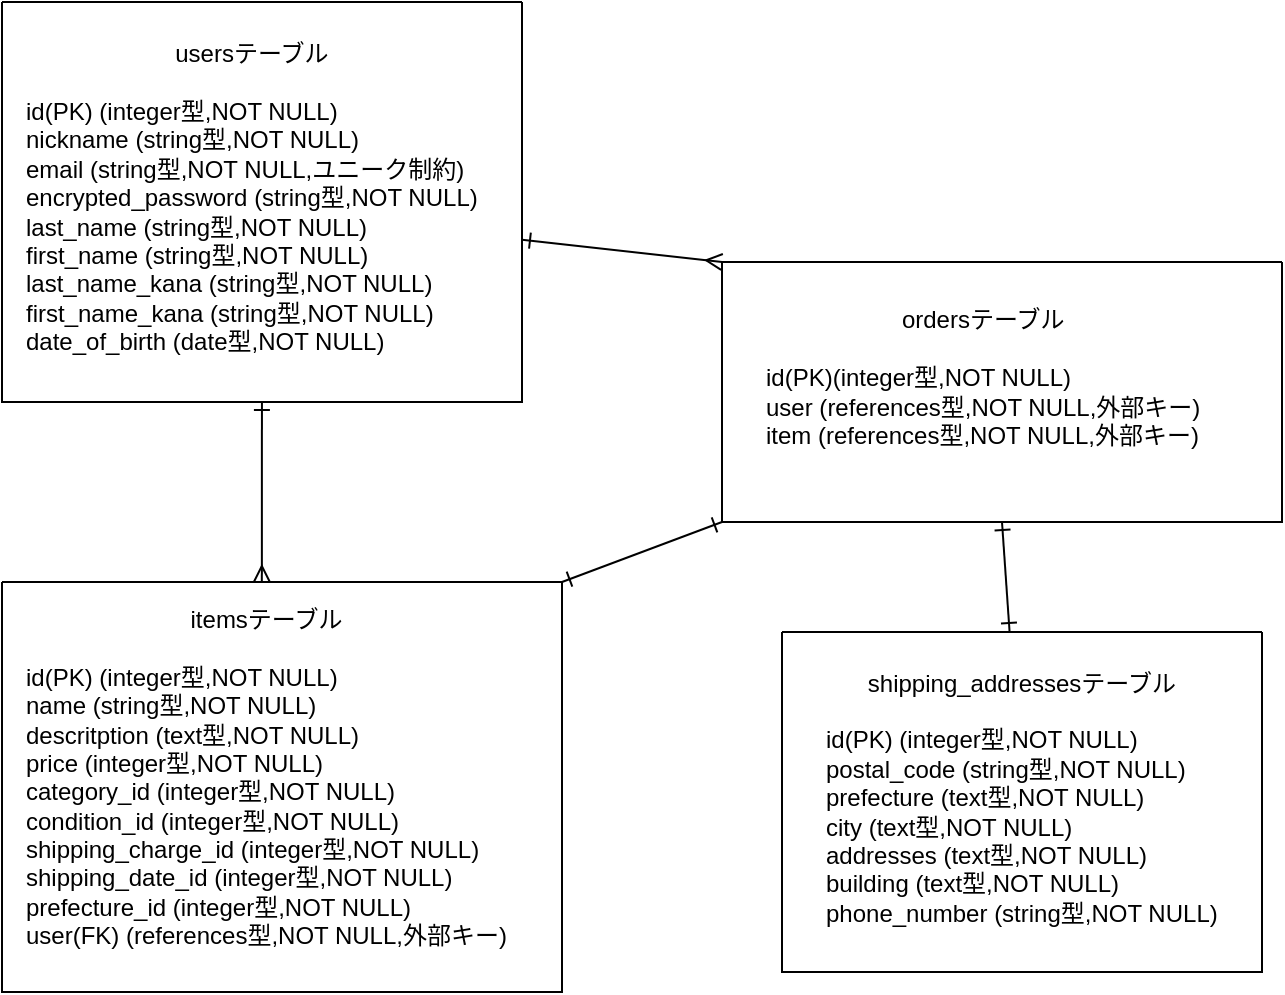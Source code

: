 <mxfile>
    <diagram id="ggqPVUvpOIFyEsC_zds2" name="ページ1">
        <mxGraphModel dx="316" dy="672" grid="1" gridSize="10" guides="1" tooltips="1" connect="1" arrows="1" fold="1" page="1" pageScale="1" pageWidth="827" pageHeight="1169" math="0" shadow="0">
            <root>
                <mxCell id="0"/>
                <mxCell id="1" parent="0"/>
                <mxCell id="14" style="edgeStyle=none;html=1;entryX=0.464;entryY=0;entryDx=0;entryDy=0;endArrow=ERmany;endFill=0;startArrow=ERone;startFill=0;entryPerimeter=0;" edge="1" parent="1" source="8" target="11">
                    <mxGeometry relative="1" as="geometry"/>
                </mxCell>
                <mxCell id="8" value="" style="swimlane;startSize=0;align=left;" vertex="1" parent="1">
                    <mxGeometry x="20" y="100" width="260" height="200" as="geometry"/>
                </mxCell>
                <mxCell id="9" value="&lt;div style=&quot;text-align: center;&quot;&gt;&lt;span style=&quot;background-color: initial;&quot;&gt;usersテーブル&lt;/span&gt;&lt;/div&gt;&lt;br&gt;id(PK) (integer型,NOT NULL)&lt;br&gt;nickname (string型,NOT NULL)&lt;br&gt;&lt;div style=&quot;&quot;&gt;&lt;span style=&quot;background-color: initial;&quot;&gt;email (string型,NOT NULL,ユニーク制約)&lt;/span&gt;&lt;/div&gt;&lt;div style=&quot;&quot;&gt;&lt;span style=&quot;background-color: initial;&quot;&gt;encrypted_password (string型,NOT NULL)&lt;/span&gt;&lt;/div&gt;&lt;div style=&quot;&quot;&gt;&lt;span style=&quot;background-color: initial;&quot;&gt;last_name (string型,NOT NULL)&lt;/span&gt;&lt;/div&gt;&lt;div style=&quot;&quot;&gt;&lt;span style=&quot;background-color: initial;&quot;&gt;first_name (string型,NOT NULL)&lt;/span&gt;&lt;/div&gt;&lt;div style=&quot;&quot;&gt;&lt;div&gt;&lt;span style=&quot;background-color: initial;&quot;&gt;last_name_kana (string型,NOT NULL)&lt;/span&gt;&lt;/div&gt;&lt;div&gt;&lt;span style=&quot;background-color: initial;&quot;&gt;first_name_kana (string型,NOT NULL)&lt;/span&gt;&lt;/div&gt;&lt;div&gt;&lt;span style=&quot;background-color: initial;&quot;&gt;date_of_birth (date型,NOT NULL)&lt;/span&gt;&lt;/div&gt;&lt;/div&gt;&lt;div style=&quot;&quot;&gt;&lt;br&gt;&lt;/div&gt;" style="text;html=1;align=left;verticalAlign=middle;resizable=0;points=[];autosize=1;strokeColor=none;fillColor=none;" vertex="1" parent="8">
                    <mxGeometry x="10" y="10" width="250" height="190" as="geometry"/>
                </mxCell>
                <mxCell id="11" value="" style="swimlane;startSize=0;align=left;" vertex="1" parent="1">
                    <mxGeometry x="20" y="390" width="280" height="205" as="geometry"/>
                </mxCell>
                <mxCell id="12" value="&lt;div style=&quot;text-align: center;&quot;&gt;&lt;span style=&quot;background-color: initial;&quot;&gt;itemsテーブル&lt;/span&gt;&lt;/div&gt;&lt;br&gt;id(PK) (integer型,NOT NULL)&lt;br&gt;name (string型,NOT NULL)&lt;br&gt;&lt;span style=&quot;background-color: initial;&quot;&gt;descritption (text型,NOT NULL)&lt;/span&gt;&lt;br&gt;&lt;div style=&quot;&quot;&gt;&lt;span style=&quot;background-color: initial;&quot;&gt;price (integer型,NOT NULL)&lt;/span&gt;&lt;/div&gt;&lt;div style=&quot;&quot;&gt;&lt;span style=&quot;background-color: initial;&quot;&gt;category_id (integer型,NOT NULL)&lt;/span&gt;&lt;/div&gt;&lt;div style=&quot;&quot;&gt;&lt;span style=&quot;background-color: initial;&quot;&gt;condition_id (integer型,NOT NULL)&lt;/span&gt;&lt;/div&gt;&lt;div style=&quot;&quot;&gt;&lt;div&gt;&lt;span style=&quot;background-color: initial;&quot;&gt;shipping_charge_id (integer型,NOT NULL)&lt;/span&gt;&lt;/div&gt;&lt;div&gt;&lt;span style=&quot;background-color: initial;&quot;&gt;shipping_date_id (integer型,NOT NULL)&lt;/span&gt;&lt;/div&gt;&lt;div&gt;&lt;span style=&quot;background-color: initial;&quot;&gt;prefecture_id (integer型,NOT NULL)&lt;/span&gt;&lt;/div&gt;&lt;div&gt;&lt;span style=&quot;background-color: initial;&quot;&gt;user(FK) (references型,NOT NULL,外部キー)&lt;/span&gt;&lt;/div&gt;&lt;/div&gt;&lt;div style=&quot;&quot;&gt;&lt;br&gt;&lt;/div&gt;" style="text;html=1;align=left;verticalAlign=middle;resizable=0;points=[];autosize=1;strokeColor=none;fillColor=none;" vertex="1" parent="11">
                    <mxGeometry x="10" y="5" width="260" height="200" as="geometry"/>
                </mxCell>
                <mxCell id="24" style="edgeStyle=none;html=1;exitX=0;exitY=0;exitDx=0;exitDy=0;startArrow=ERmany;startFill=0;endArrow=ERone;endFill=0;" edge="1" parent="1" source="15" target="9">
                    <mxGeometry relative="1" as="geometry"/>
                </mxCell>
                <mxCell id="25" style="edgeStyle=none;html=1;entryX=1;entryY=0;entryDx=0;entryDy=0;startArrow=ERone;startFill=0;endArrow=ERone;endFill=0;exitX=0;exitY=1;exitDx=0;exitDy=0;" edge="1" parent="1" source="15" target="11">
                    <mxGeometry relative="1" as="geometry">
                        <mxPoint x="380" y="480" as="sourcePoint"/>
                    </mxGeometry>
                </mxCell>
                <mxCell id="29" style="edgeStyle=none;html=1;exitX=0.5;exitY=1;exitDx=0;exitDy=0;startArrow=ERone;startFill=0;endArrow=ERone;endFill=0;entryX=0.474;entryY=-0.003;entryDx=0;entryDy=0;entryPerimeter=0;" edge="1" parent="1" source="15" target="27">
                    <mxGeometry relative="1" as="geometry">
                        <mxPoint x="520" y="410" as="targetPoint"/>
                    </mxGeometry>
                </mxCell>
                <mxCell id="15" value="" style="swimlane;startSize=0;align=left;" vertex="1" parent="1">
                    <mxGeometry x="380" y="230" width="280" height="130" as="geometry"/>
                </mxCell>
                <mxCell id="16" value="&lt;div style=&quot;text-align: center;&quot;&gt;&lt;span style=&quot;background-color: initial;&quot;&gt;ordersテーブル&lt;/span&gt;&lt;/div&gt;&lt;br&gt;id(PK)(integer型,NOT NULL)&lt;br&gt;&lt;div style=&quot;&quot;&gt;&lt;div&gt;&lt;span style=&quot;background-color: initial;&quot;&gt;user (&lt;/span&gt;&lt;span style=&quot;background-color: initial;&quot;&gt;references型,NOT NULL,外部キー)&lt;/span&gt;&lt;/div&gt;&lt;div&gt;&lt;span style=&quot;background-color: initial;&quot;&gt;item (&lt;/span&gt;&lt;span style=&quot;background-color: initial;&quot;&gt;references型,NOT NULL,外部キー)&lt;/span&gt;&lt;/div&gt;&lt;/div&gt;&lt;div style=&quot;&quot;&gt;&lt;br&gt;&lt;/div&gt;" style="text;html=1;align=left;verticalAlign=middle;resizable=0;points=[];autosize=1;strokeColor=none;fillColor=none;" vertex="1" parent="15">
                    <mxGeometry x="20" y="15" width="240" height="100" as="geometry"/>
                </mxCell>
                <mxCell id="27" value="" style="swimlane;startSize=0;align=left;" vertex="1" parent="1">
                    <mxGeometry x="410" y="415" width="240" height="170" as="geometry"/>
                </mxCell>
                <mxCell id="28" value="&lt;div style=&quot;text-align: center;&quot;&gt;&lt;span style=&quot;background-color: initial;&quot;&gt;shipping_addressesテーブル&lt;/span&gt;&lt;/div&gt;&lt;br&gt;id(PK)&amp;nbsp;(integer型,NOT NULL)&lt;br&gt;postal_code (string型,NOT NULL)&lt;br&gt;prefecture (text型,NOT NULL)&lt;br&gt;city (text型,NOT NULL)&lt;br&gt;addresses (text型,NOT NULL)&lt;br&gt;building (text型,NOT NULL)&lt;br&gt;phone_number (string型,NOT NULL)&lt;br&gt;&lt;div style=&quot;&quot;&gt;&lt;br&gt;&lt;/div&gt;" style="text;html=1;align=left;verticalAlign=middle;resizable=0;points=[];autosize=1;strokeColor=none;fillColor=none;" vertex="1" parent="27">
                    <mxGeometry x="20" y="10" width="220" height="160" as="geometry"/>
                </mxCell>
            </root>
        </mxGraphModel>
    </diagram>
</mxfile>